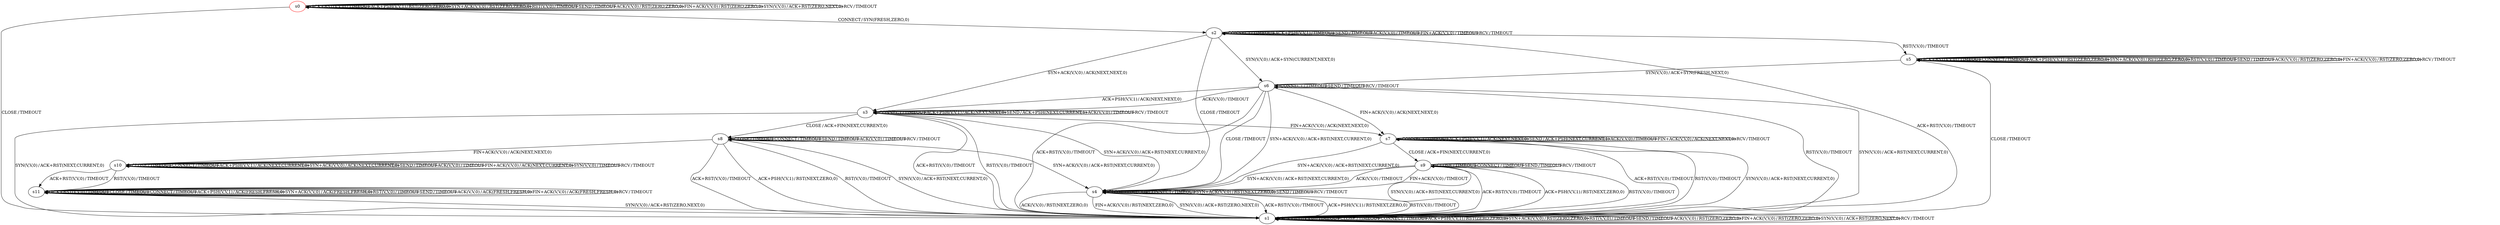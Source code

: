 digraph G {
label=""
s0 [color="red"]
s1
s2
s3
s4
s5
s6
s7
s8
s9
s10
s11
s0 [label="s0"];
s0 -> s0[label=<<table border="0" cellpadding="1" cellspacing="0"><tr><td>ACK+RST(V,V,0)</td><td>/</td><td>TIMEOUT</td></tr></table>>]
s0 -> s1[label=<<table border="0" cellpadding="1" cellspacing="0"><tr><td>CLOSE</td><td>/</td><td>TIMEOUT</td></tr></table>>]
s0 -> s2[label=<<table border="0" cellpadding="1" cellspacing="0"><tr><td>CONNECT</td><td>/</td><td>SYN(FRESH,ZERO,0)</td></tr></table>>]
s0 -> s0[label=<<table border="0" cellpadding="1" cellspacing="0"><tr><td>ACK+PSH(V,V,1)</td><td>/</td><td>RST(ZERO,ZERO,0)</td></tr></table>>]
s0 -> s0[label=<<table border="0" cellpadding="1" cellspacing="0"><tr><td>SYN+ACK(V,V,0)</td><td>/</td><td>RST(ZERO,ZERO,0)</td></tr></table>>]
s0 -> s0[label=<<table border="0" cellpadding="1" cellspacing="0"><tr><td>RST(V,V,0)</td><td>/</td><td>TIMEOUT</td></tr></table>>]
s0 -> s0[label=<<table border="0" cellpadding="1" cellspacing="0"><tr><td>SEND</td><td>/</td><td>TIMEOUT</td></tr></table>>]
s0 -> s0[label=<<table border="0" cellpadding="1" cellspacing="0"><tr><td>ACK(V,V,0)</td><td>/</td><td>RST(ZERO,ZERO,0)</td></tr></table>>]
s0 -> s0[label=<<table border="0" cellpadding="1" cellspacing="0"><tr><td>FIN+ACK(V,V,0)</td><td>/</td><td>RST(ZERO,ZERO,0)</td></tr></table>>]
s0 -> s0[label=<<table border="0" cellpadding="1" cellspacing="0"><tr><td>SYN(V,V,0)</td><td>/</td><td>ACK+RST(ZERO,NEXT,0)</td></tr></table>>]
s0 -> s0[label=<<table border="0" cellpadding="1" cellspacing="0"><tr><td>RCV</td><td>/</td><td>TIMEOUT</td></tr></table>>]
s1 [label="s1"];
s1 -> s1[label=<<table border="0" cellpadding="1" cellspacing="0"><tr><td>ACK+RST(V,V,0)</td><td>/</td><td>TIMEOUT</td></tr></table>>]
s1 -> s1[label=<<table border="0" cellpadding="1" cellspacing="0"><tr><td>CLOSE</td><td>/</td><td>TIMEOUT</td></tr></table>>]
s1 -> s1[label=<<table border="0" cellpadding="1" cellspacing="0"><tr><td>CONNECT</td><td>/</td><td>TIMEOUT</td></tr></table>>]
s1 -> s1[label=<<table border="0" cellpadding="1" cellspacing="0"><tr><td>ACK+PSH(V,V,1)</td><td>/</td><td>RST(ZERO,ZERO,0)</td></tr></table>>]
s1 -> s1[label=<<table border="0" cellpadding="1" cellspacing="0"><tr><td>SYN+ACK(V,V,0)</td><td>/</td><td>RST(ZERO,ZERO,0)</td></tr></table>>]
s1 -> s1[label=<<table border="0" cellpadding="1" cellspacing="0"><tr><td>RST(V,V,0)</td><td>/</td><td>TIMEOUT</td></tr></table>>]
s1 -> s1[label=<<table border="0" cellpadding="1" cellspacing="0"><tr><td>SEND</td><td>/</td><td>TIMEOUT</td></tr></table>>]
s1 -> s1[label=<<table border="0" cellpadding="1" cellspacing="0"><tr><td>ACK(V,V,0)</td><td>/</td><td>RST(ZERO,ZERO,0)</td></tr></table>>]
s1 -> s1[label=<<table border="0" cellpadding="1" cellspacing="0"><tr><td>FIN+ACK(V,V,0)</td><td>/</td><td>RST(ZERO,ZERO,0)</td></tr></table>>]
s1 -> s1[label=<<table border="0" cellpadding="1" cellspacing="0"><tr><td>SYN(V,V,0)</td><td>/</td><td>ACK+RST(ZERO,NEXT,0)</td></tr></table>>]
s1 -> s1[label=<<table border="0" cellpadding="1" cellspacing="0"><tr><td>RCV</td><td>/</td><td>TIMEOUT</td></tr></table>>]
s2 [label="s2"];
s2 -> s1[label=<<table border="0" cellpadding="1" cellspacing="0"><tr><td>ACK+RST(V,V,0)</td><td>/</td><td>TIMEOUT</td></tr></table>>]
s2 -> s4[label=<<table border="0" cellpadding="1" cellspacing="0"><tr><td>CLOSE</td><td>/</td><td>TIMEOUT</td></tr></table>>]
s2 -> s2[label=<<table border="0" cellpadding="1" cellspacing="0"><tr><td>CONNECT</td><td>/</td><td>TIMEOUT</td></tr></table>>]
s2 -> s2[label=<<table border="0" cellpadding="1" cellspacing="0"><tr><td>ACK+PSH(V,V,1)</td><td>/</td><td>TIMEOUT</td></tr></table>>]
s2 -> s3[label=<<table border="0" cellpadding="1" cellspacing="0"><tr><td>SYN+ACK(V,V,0)</td><td>/</td><td>ACK(NEXT,NEXT,0)</td></tr></table>>]
s2 -> s5[label=<<table border="0" cellpadding="1" cellspacing="0"><tr><td>RST(V,V,0)</td><td>/</td><td>TIMEOUT</td></tr></table>>]
s2 -> s2[label=<<table border="0" cellpadding="1" cellspacing="0"><tr><td>SEND</td><td>/</td><td>TIMEOUT</td></tr></table>>]
s2 -> s2[label=<<table border="0" cellpadding="1" cellspacing="0"><tr><td>ACK(V,V,0)</td><td>/</td><td>TIMEOUT</td></tr></table>>]
s2 -> s2[label=<<table border="0" cellpadding="1" cellspacing="0"><tr><td>FIN+ACK(V,V,0)</td><td>/</td><td>TIMEOUT</td></tr></table>>]
s2 -> s6[label=<<table border="0" cellpadding="1" cellspacing="0"><tr><td>SYN(V,V,0)</td><td>/</td><td>ACK+SYN(CURRENT,NEXT,0)</td></tr></table>>]
s2 -> s2[label=<<table border="0" cellpadding="1" cellspacing="0"><tr><td>RCV</td><td>/</td><td>TIMEOUT</td></tr></table>>]
s3 [label="s3"];
s3 -> s1[label=<<table border="0" cellpadding="1" cellspacing="0"><tr><td>ACK+RST(V,V,0)</td><td>/</td><td>TIMEOUT</td></tr></table>>]
s3 -> s8[label=<<table border="0" cellpadding="1" cellspacing="0"><tr><td>CLOSE</td><td>/</td><td>ACK+FIN(NEXT,CURRENT,0)</td></tr></table>>]
s3 -> s3[label=<<table border="0" cellpadding="1" cellspacing="0"><tr><td>CONNECT</td><td>/</td><td>TIMEOUT</td></tr></table>>]
s3 -> s3[label=<<table border="0" cellpadding="1" cellspacing="0"><tr><td>ACK+PSH(V,V,1)</td><td>/</td><td>ACK(NEXT,NEXT,0)</td></tr></table>>]
s3 -> s4[label=<<table border="0" cellpadding="1" cellspacing="0"><tr><td>SYN+ACK(V,V,0)</td><td>/</td><td>ACK+RST(NEXT,CURRENT,0)</td></tr></table>>]
s3 -> s1[label=<<table border="0" cellpadding="1" cellspacing="0"><tr><td>RST(V,V,0)</td><td>/</td><td>TIMEOUT</td></tr></table>>]
s3 -> s3[label=<<table border="0" cellpadding="1" cellspacing="0"><tr><td>SEND</td><td>/</td><td>ACK+PSH(NEXT,CURRENT,1)</td></tr></table>>]
s3 -> s3[label=<<table border="0" cellpadding="1" cellspacing="0"><tr><td>ACK(V,V,0)</td><td>/</td><td>TIMEOUT</td></tr></table>>]
s3 -> s7[label=<<table border="0" cellpadding="1" cellspacing="0"><tr><td>FIN+ACK(V,V,0)</td><td>/</td><td>ACK(NEXT,NEXT,0)</td></tr></table>>]
s3 -> s1[label=<<table border="0" cellpadding="1" cellspacing="0"><tr><td>SYN(V,V,0)</td><td>/</td><td>ACK+RST(NEXT,CURRENT,0)</td></tr></table>>]
s3 -> s3[label=<<table border="0" cellpadding="1" cellspacing="0"><tr><td>RCV</td><td>/</td><td>TIMEOUT</td></tr></table>>]
s4 [label="s4"];
s4 -> s1[label=<<table border="0" cellpadding="1" cellspacing="0"><tr><td>ACK+RST(V,V,0)</td><td>/</td><td>TIMEOUT</td></tr></table>>]
s4 -> s4[label=<<table border="0" cellpadding="1" cellspacing="0"><tr><td>CLOSE</td><td>/</td><td>TIMEOUT</td></tr></table>>]
s4 -> s4[label=<<table border="0" cellpadding="1" cellspacing="0"><tr><td>CONNECT</td><td>/</td><td>TIMEOUT</td></tr></table>>]
s4 -> s1[label=<<table border="0" cellpadding="1" cellspacing="0"><tr><td>ACK+PSH(V,V,1)</td><td>/</td><td>RST(NEXT,ZERO,0)</td></tr></table>>]
s4 -> s4[label=<<table border="0" cellpadding="1" cellspacing="0"><tr><td>SYN+ACK(V,V,0)</td><td>/</td><td>RST(NEXT,ZERO,0)</td></tr></table>>]
s4 -> s1[label=<<table border="0" cellpadding="1" cellspacing="0"><tr><td>RST(V,V,0)</td><td>/</td><td>TIMEOUT</td></tr></table>>]
s4 -> s4[label=<<table border="0" cellpadding="1" cellspacing="0"><tr><td>SEND</td><td>/</td><td>TIMEOUT</td></tr></table>>]
s4 -> s1[label=<<table border="0" cellpadding="1" cellspacing="0"><tr><td>ACK(V,V,0)</td><td>/</td><td>RST(NEXT,ZERO,0)</td></tr></table>>]
s4 -> s1[label=<<table border="0" cellpadding="1" cellspacing="0"><tr><td>FIN+ACK(V,V,0)</td><td>/</td><td>RST(NEXT,ZERO,0)</td></tr></table>>]
s4 -> s1[label=<<table border="0" cellpadding="1" cellspacing="0"><tr><td>SYN(V,V,0)</td><td>/</td><td>ACK+RST(ZERO,NEXT,0)</td></tr></table>>]
s4 -> s4[label=<<table border="0" cellpadding="1" cellspacing="0"><tr><td>RCV</td><td>/</td><td>TIMEOUT</td></tr></table>>]
s5 [label="s5"];
s5 -> s5[label=<<table border="0" cellpadding="1" cellspacing="0"><tr><td>ACK+RST(V,V,0)</td><td>/</td><td>TIMEOUT</td></tr></table>>]
s5 -> s1[label=<<table border="0" cellpadding="1" cellspacing="0"><tr><td>CLOSE</td><td>/</td><td>TIMEOUT</td></tr></table>>]
s5 -> s5[label=<<table border="0" cellpadding="1" cellspacing="0"><tr><td>CONNECT</td><td>/</td><td>TIMEOUT</td></tr></table>>]
s5 -> s5[label=<<table border="0" cellpadding="1" cellspacing="0"><tr><td>ACK+PSH(V,V,1)</td><td>/</td><td>RST(ZERO,ZERO,0)</td></tr></table>>]
s5 -> s5[label=<<table border="0" cellpadding="1" cellspacing="0"><tr><td>SYN+ACK(V,V,0)</td><td>/</td><td>RST(ZERO,ZERO,0)</td></tr></table>>]
s5 -> s5[label=<<table border="0" cellpadding="1" cellspacing="0"><tr><td>RST(V,V,0)</td><td>/</td><td>TIMEOUT</td></tr></table>>]
s5 -> s5[label=<<table border="0" cellpadding="1" cellspacing="0"><tr><td>SEND</td><td>/</td><td>TIMEOUT</td></tr></table>>]
s5 -> s5[label=<<table border="0" cellpadding="1" cellspacing="0"><tr><td>ACK(V,V,0)</td><td>/</td><td>RST(ZERO,ZERO,0)</td></tr></table>>]
s5 -> s5[label=<<table border="0" cellpadding="1" cellspacing="0"><tr><td>FIN+ACK(V,V,0)</td><td>/</td><td>RST(ZERO,ZERO,0)</td></tr></table>>]
s5 -> s6[label=<<table border="0" cellpadding="1" cellspacing="0"><tr><td>SYN(V,V,0)</td><td>/</td><td>ACK+SYN(FRESH,NEXT,0)</td></tr></table>>]
s5 -> s5[label=<<table border="0" cellpadding="1" cellspacing="0"><tr><td>RCV</td><td>/</td><td>TIMEOUT</td></tr></table>>]
s6 [label="s6"];
s6 -> s1[label=<<table border="0" cellpadding="1" cellspacing="0"><tr><td>ACK+RST(V,V,0)</td><td>/</td><td>TIMEOUT</td></tr></table>>]
s6 -> s4[label=<<table border="0" cellpadding="1" cellspacing="0"><tr><td>CLOSE</td><td>/</td><td>TIMEOUT</td></tr></table>>]
s6 -> s6[label=<<table border="0" cellpadding="1" cellspacing="0"><tr><td>CONNECT</td><td>/</td><td>TIMEOUT</td></tr></table>>]
s6 -> s3[label=<<table border="0" cellpadding="1" cellspacing="0"><tr><td>ACK+PSH(V,V,1)</td><td>/</td><td>ACK(NEXT,NEXT,0)</td></tr></table>>]
s6 -> s4[label=<<table border="0" cellpadding="1" cellspacing="0"><tr><td>SYN+ACK(V,V,0)</td><td>/</td><td>ACK+RST(NEXT,CURRENT,0)</td></tr></table>>]
s6 -> s1[label=<<table border="0" cellpadding="1" cellspacing="0"><tr><td>RST(V,V,0)</td><td>/</td><td>TIMEOUT</td></tr></table>>]
s6 -> s6[label=<<table border="0" cellpadding="1" cellspacing="0"><tr><td>SEND</td><td>/</td><td>TIMEOUT</td></tr></table>>]
s6 -> s3[label=<<table border="0" cellpadding="1" cellspacing="0"><tr><td>ACK(V,V,0)</td><td>/</td><td>TIMEOUT</td></tr></table>>]
s6 -> s7[label=<<table border="0" cellpadding="1" cellspacing="0"><tr><td>FIN+ACK(V,V,0)</td><td>/</td><td>ACK(NEXT,NEXT,0)</td></tr></table>>]
s6 -> s1[label=<<table border="0" cellpadding="1" cellspacing="0"><tr><td>SYN(V,V,0)</td><td>/</td><td>ACK+RST(NEXT,CURRENT,0)</td></tr></table>>]
s6 -> s6[label=<<table border="0" cellpadding="1" cellspacing="0"><tr><td>RCV</td><td>/</td><td>TIMEOUT</td></tr></table>>]
s7 [label="s7"];
s7 -> s1[label=<<table border="0" cellpadding="1" cellspacing="0"><tr><td>ACK+RST(V,V,0)</td><td>/</td><td>TIMEOUT</td></tr></table>>]
s7 -> s9[label=<<table border="0" cellpadding="1" cellspacing="0"><tr><td>CLOSE</td><td>/</td><td>ACK+FIN(NEXT,CURRENT,0)</td></tr></table>>]
s7 -> s7[label=<<table border="0" cellpadding="1" cellspacing="0"><tr><td>CONNECT</td><td>/</td><td>TIMEOUT</td></tr></table>>]
s7 -> s7[label=<<table border="0" cellpadding="1" cellspacing="0"><tr><td>ACK+PSH(V,V,1)</td><td>/</td><td>ACK(NEXT,NEXT,0)</td></tr></table>>]
s7 -> s4[label=<<table border="0" cellpadding="1" cellspacing="0"><tr><td>SYN+ACK(V,V,0)</td><td>/</td><td>ACK+RST(NEXT,CURRENT,0)</td></tr></table>>]
s7 -> s1[label=<<table border="0" cellpadding="1" cellspacing="0"><tr><td>RST(V,V,0)</td><td>/</td><td>TIMEOUT</td></tr></table>>]
s7 -> s7[label=<<table border="0" cellpadding="1" cellspacing="0"><tr><td>SEND</td><td>/</td><td>ACK+PSH(NEXT,CURRENT,1)</td></tr></table>>]
s7 -> s7[label=<<table border="0" cellpadding="1" cellspacing="0"><tr><td>ACK(V,V,0)</td><td>/</td><td>TIMEOUT</td></tr></table>>]
s7 -> s7[label=<<table border="0" cellpadding="1" cellspacing="0"><tr><td>FIN+ACK(V,V,0)</td><td>/</td><td>ACK(NEXT,NEXT,0)</td></tr></table>>]
s7 -> s1[label=<<table border="0" cellpadding="1" cellspacing="0"><tr><td>SYN(V,V,0)</td><td>/</td><td>ACK+RST(NEXT,CURRENT,0)</td></tr></table>>]
s7 -> s7[label=<<table border="0" cellpadding="1" cellspacing="0"><tr><td>RCV</td><td>/</td><td>TIMEOUT</td></tr></table>>]
s8 [label="s8"];
s8 -> s1[label=<<table border="0" cellpadding="1" cellspacing="0"><tr><td>ACK+RST(V,V,0)</td><td>/</td><td>TIMEOUT</td></tr></table>>]
s8 -> s8[label=<<table border="0" cellpadding="1" cellspacing="0"><tr><td>CLOSE</td><td>/</td><td>TIMEOUT</td></tr></table>>]
s8 -> s8[label=<<table border="0" cellpadding="1" cellspacing="0"><tr><td>CONNECT</td><td>/</td><td>TIMEOUT</td></tr></table>>]
s8 -> s1[label=<<table border="0" cellpadding="1" cellspacing="0"><tr><td>ACK+PSH(V,V,1)</td><td>/</td><td>RST(NEXT,ZERO,0)</td></tr></table>>]
s8 -> s4[label=<<table border="0" cellpadding="1" cellspacing="0"><tr><td>SYN+ACK(V,V,0)</td><td>/</td><td>ACK+RST(NEXT,CURRENT,0)</td></tr></table>>]
s8 -> s1[label=<<table border="0" cellpadding="1" cellspacing="0"><tr><td>RST(V,V,0)</td><td>/</td><td>TIMEOUT</td></tr></table>>]
s8 -> s8[label=<<table border="0" cellpadding="1" cellspacing="0"><tr><td>SEND</td><td>/</td><td>TIMEOUT</td></tr></table>>]
s8 -> s8[label=<<table border="0" cellpadding="1" cellspacing="0"><tr><td>ACK(V,V,0)</td><td>/</td><td>TIMEOUT</td></tr></table>>]
s8 -> s10[label=<<table border="0" cellpadding="1" cellspacing="0"><tr><td>FIN+ACK(V,V,0)</td><td>/</td><td>ACK(NEXT,NEXT,0)</td></tr></table>>]
s8 -> s1[label=<<table border="0" cellpadding="1" cellspacing="0"><tr><td>SYN(V,V,0)</td><td>/</td><td>ACK+RST(NEXT,CURRENT,0)</td></tr></table>>]
s8 -> s8[label=<<table border="0" cellpadding="1" cellspacing="0"><tr><td>RCV</td><td>/</td><td>TIMEOUT</td></tr></table>>]
s9 [label="s9"];
s9 -> s1[label=<<table border="0" cellpadding="1" cellspacing="0"><tr><td>ACK+RST(V,V,0)</td><td>/</td><td>TIMEOUT</td></tr></table>>]
s9 -> s9[label=<<table border="0" cellpadding="1" cellspacing="0"><tr><td>CLOSE</td><td>/</td><td>TIMEOUT</td></tr></table>>]
s9 -> s9[label=<<table border="0" cellpadding="1" cellspacing="0"><tr><td>CONNECT</td><td>/</td><td>TIMEOUT</td></tr></table>>]
s9 -> s1[label=<<table border="0" cellpadding="1" cellspacing="0"><tr><td>ACK+PSH(V,V,1)</td><td>/</td><td>RST(NEXT,ZERO,0)</td></tr></table>>]
s9 -> s4[label=<<table border="0" cellpadding="1" cellspacing="0"><tr><td>SYN+ACK(V,V,0)</td><td>/</td><td>ACK+RST(NEXT,CURRENT,0)</td></tr></table>>]
s9 -> s1[label=<<table border="0" cellpadding="1" cellspacing="0"><tr><td>RST(V,V,0)</td><td>/</td><td>TIMEOUT</td></tr></table>>]
s9 -> s9[label=<<table border="0" cellpadding="1" cellspacing="0"><tr><td>SEND</td><td>/</td><td>TIMEOUT</td></tr></table>>]
s9 -> s4[label=<<table border="0" cellpadding="1" cellspacing="0"><tr><td>ACK(V,V,0)</td><td>/</td><td>TIMEOUT</td></tr></table>>]
s9 -> s4[label=<<table border="0" cellpadding="1" cellspacing="0"><tr><td>FIN+ACK(V,V,0)</td><td>/</td><td>TIMEOUT</td></tr></table>>]
s9 -> s1[label=<<table border="0" cellpadding="1" cellspacing="0"><tr><td>SYN(V,V,0)</td><td>/</td><td>ACK+RST(NEXT,CURRENT,0)</td></tr></table>>]
s9 -> s9[label=<<table border="0" cellpadding="1" cellspacing="0"><tr><td>RCV</td><td>/</td><td>TIMEOUT</td></tr></table>>]
s10 [label="s10"];
s10 -> s11[label=<<table border="0" cellpadding="1" cellspacing="0"><tr><td>ACK+RST(V,V,0)</td><td>/</td><td>TIMEOUT</td></tr></table>>]
s10 -> s10[label=<<table border="0" cellpadding="1" cellspacing="0"><tr><td>CLOSE</td><td>/</td><td>TIMEOUT</td></tr></table>>]
s10 -> s10[label=<<table border="0" cellpadding="1" cellspacing="0"><tr><td>CONNECT</td><td>/</td><td>TIMEOUT</td></tr></table>>]
s10 -> s10[label=<<table border="0" cellpadding="1" cellspacing="0"><tr><td>ACK+PSH(V,V,1)</td><td>/</td><td>ACK(NEXT,CURRENT,0)</td></tr></table>>]
s10 -> s10[label=<<table border="0" cellpadding="1" cellspacing="0"><tr><td>SYN+ACK(V,V,0)</td><td>/</td><td>ACK(NEXT,CURRENT,0)</td></tr></table>>]
s10 -> s11[label=<<table border="0" cellpadding="1" cellspacing="0"><tr><td>RST(V,V,0)</td><td>/</td><td>TIMEOUT</td></tr></table>>]
s10 -> s10[label=<<table border="0" cellpadding="1" cellspacing="0"><tr><td>SEND</td><td>/</td><td>TIMEOUT</td></tr></table>>]
s10 -> s10[label=<<table border="0" cellpadding="1" cellspacing="0"><tr><td>ACK(V,V,0)</td><td>/</td><td>TIMEOUT</td></tr></table>>]
s10 -> s10[label=<<table border="0" cellpadding="1" cellspacing="0"><tr><td>FIN+ACK(V,V,0)</td><td>/</td><td>ACK(NEXT,CURRENT,0)</td></tr></table>>]
s10 -> s10[label=<<table border="0" cellpadding="1" cellspacing="0"><tr><td>SYN(V,V,0)</td><td>/</td><td>TIMEOUT</td></tr></table>>]
s10 -> s10[label=<<table border="0" cellpadding="1" cellspacing="0"><tr><td>RCV</td><td>/</td><td>TIMEOUT</td></tr></table>>]
s11 [label="s11"];
s11 -> s11[label=<<table border="0" cellpadding="1" cellspacing="0"><tr><td>ACK+RST(V,V,0)</td><td>/</td><td>TIMEOUT</td></tr></table>>]
s11 -> s11[label=<<table border="0" cellpadding="1" cellspacing="0"><tr><td>CLOSE</td><td>/</td><td>TIMEOUT</td></tr></table>>]
s11 -> s11[label=<<table border="0" cellpadding="1" cellspacing="0"><tr><td>CONNECT</td><td>/</td><td>TIMEOUT</td></tr></table>>]
s11 -> s11[label=<<table border="0" cellpadding="1" cellspacing="0"><tr><td>ACK+PSH(V,V,1)</td><td>/</td><td>ACK(FRESH,FRESH,0)</td></tr></table>>]
s11 -> s11[label=<<table border="0" cellpadding="1" cellspacing="0"><tr><td>SYN+ACK(V,V,0)</td><td>/</td><td>ACK(FRESH,FRESH,0)</td></tr></table>>]
s11 -> s11[label=<<table border="0" cellpadding="1" cellspacing="0"><tr><td>RST(V,V,0)</td><td>/</td><td>TIMEOUT</td></tr></table>>]
s11 -> s11[label=<<table border="0" cellpadding="1" cellspacing="0"><tr><td>SEND</td><td>/</td><td>TIMEOUT</td></tr></table>>]
s11 -> s11[label=<<table border="0" cellpadding="1" cellspacing="0"><tr><td>ACK(V,V,0)</td><td>/</td><td>ACK(FRESH,FRESH,0)</td></tr></table>>]
s11 -> s11[label=<<table border="0" cellpadding="1" cellspacing="0"><tr><td>FIN+ACK(V,V,0)</td><td>/</td><td>ACK(FRESH,FRESH,0)</td></tr></table>>]
s11 -> s1[label=<<table border="0" cellpadding="1" cellspacing="0"><tr><td>SYN(V,V,0)</td><td>/</td><td>ACK+RST(ZERO,NEXT,0)</td></tr></table>>]
s11 -> s11[label=<<table border="0" cellpadding="1" cellspacing="0"><tr><td>RCV</td><td>/</td><td>TIMEOUT</td></tr></table>>]
}

